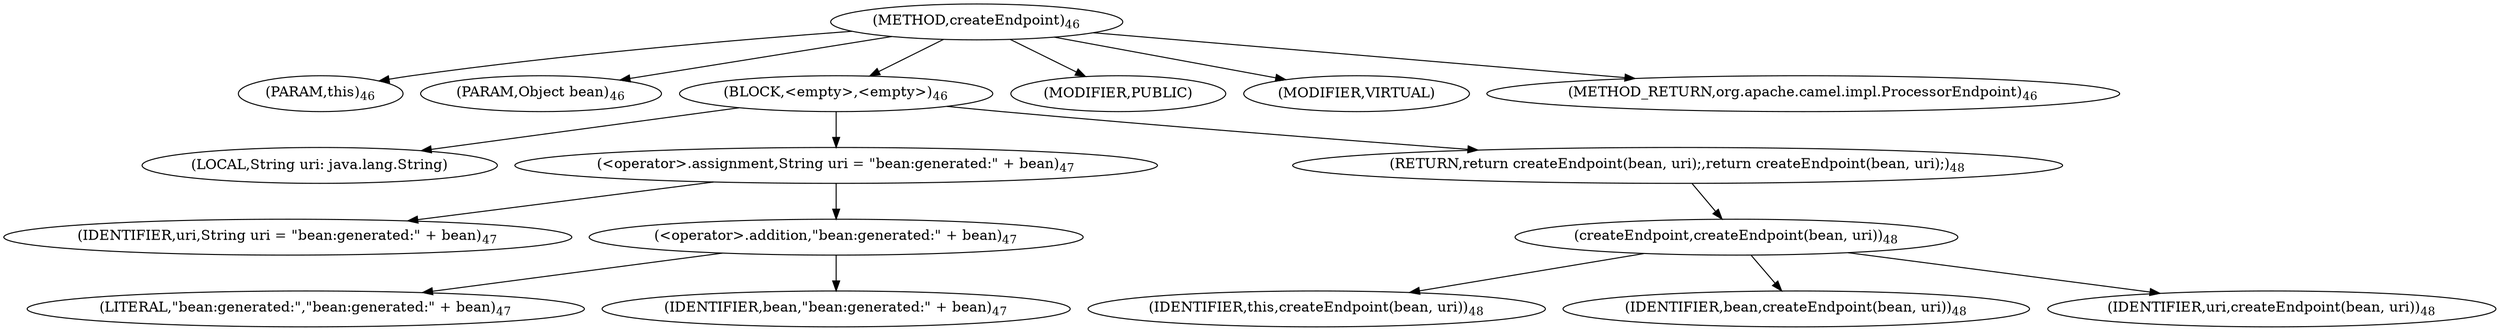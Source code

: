 digraph "createEndpoint" {  
"43" [label = <(METHOD,createEndpoint)<SUB>46</SUB>> ]
"4" [label = <(PARAM,this)<SUB>46</SUB>> ]
"44" [label = <(PARAM,Object bean)<SUB>46</SUB>> ]
"45" [label = <(BLOCK,&lt;empty&gt;,&lt;empty&gt;)<SUB>46</SUB>> ]
"46" [label = <(LOCAL,String uri: java.lang.String)> ]
"47" [label = <(&lt;operator&gt;.assignment,String uri = &quot;bean:generated:&quot; + bean)<SUB>47</SUB>> ]
"48" [label = <(IDENTIFIER,uri,String uri = &quot;bean:generated:&quot; + bean)<SUB>47</SUB>> ]
"49" [label = <(&lt;operator&gt;.addition,&quot;bean:generated:&quot; + bean)<SUB>47</SUB>> ]
"50" [label = <(LITERAL,&quot;bean:generated:&quot;,&quot;bean:generated:&quot; + bean)<SUB>47</SUB>> ]
"51" [label = <(IDENTIFIER,bean,&quot;bean:generated:&quot; + bean)<SUB>47</SUB>> ]
"52" [label = <(RETURN,return createEndpoint(bean, uri);,return createEndpoint(bean, uri);)<SUB>48</SUB>> ]
"53" [label = <(createEndpoint,createEndpoint(bean, uri))<SUB>48</SUB>> ]
"3" [label = <(IDENTIFIER,this,createEndpoint(bean, uri))<SUB>48</SUB>> ]
"54" [label = <(IDENTIFIER,bean,createEndpoint(bean, uri))<SUB>48</SUB>> ]
"55" [label = <(IDENTIFIER,uri,createEndpoint(bean, uri))<SUB>48</SUB>> ]
"56" [label = <(MODIFIER,PUBLIC)> ]
"57" [label = <(MODIFIER,VIRTUAL)> ]
"58" [label = <(METHOD_RETURN,org.apache.camel.impl.ProcessorEndpoint)<SUB>46</SUB>> ]
  "43" -> "4" 
  "43" -> "44" 
  "43" -> "45" 
  "43" -> "56" 
  "43" -> "57" 
  "43" -> "58" 
  "45" -> "46" 
  "45" -> "47" 
  "45" -> "52" 
  "47" -> "48" 
  "47" -> "49" 
  "49" -> "50" 
  "49" -> "51" 
  "52" -> "53" 
  "53" -> "3" 
  "53" -> "54" 
  "53" -> "55" 
}
